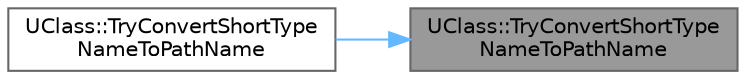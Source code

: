 digraph "UClass::TryConvertShortTypeNameToPathName"
{
 // INTERACTIVE_SVG=YES
 // LATEX_PDF_SIZE
  bgcolor="transparent";
  edge [fontname=Helvetica,fontsize=10,labelfontname=Helvetica,labelfontsize=10];
  node [fontname=Helvetica,fontsize=10,shape=box,height=0.2,width=0.4];
  rankdir="RL";
  Node1 [id="Node000001",label="UClass::TryConvertShortType\lNameToPathName",height=0.2,width=0.4,color="gray40", fillcolor="grey60", style="filled", fontcolor="black",tooltip="Tries to convert short class name to class path name."];
  Node1 -> Node2 [id="edge1_Node000001_Node000002",dir="back",color="steelblue1",style="solid",tooltip=" "];
  Node2 [id="Node000002",label="UClass::TryConvertShortType\lNameToPathName",height=0.2,width=0.4,color="grey40", fillcolor="white", style="filled",URL="$d4/d77/classUClass.html#a092f21b075bd15b2eb45a080881b0816",tooltip="Tries to convert short class name to class path name."];
}
